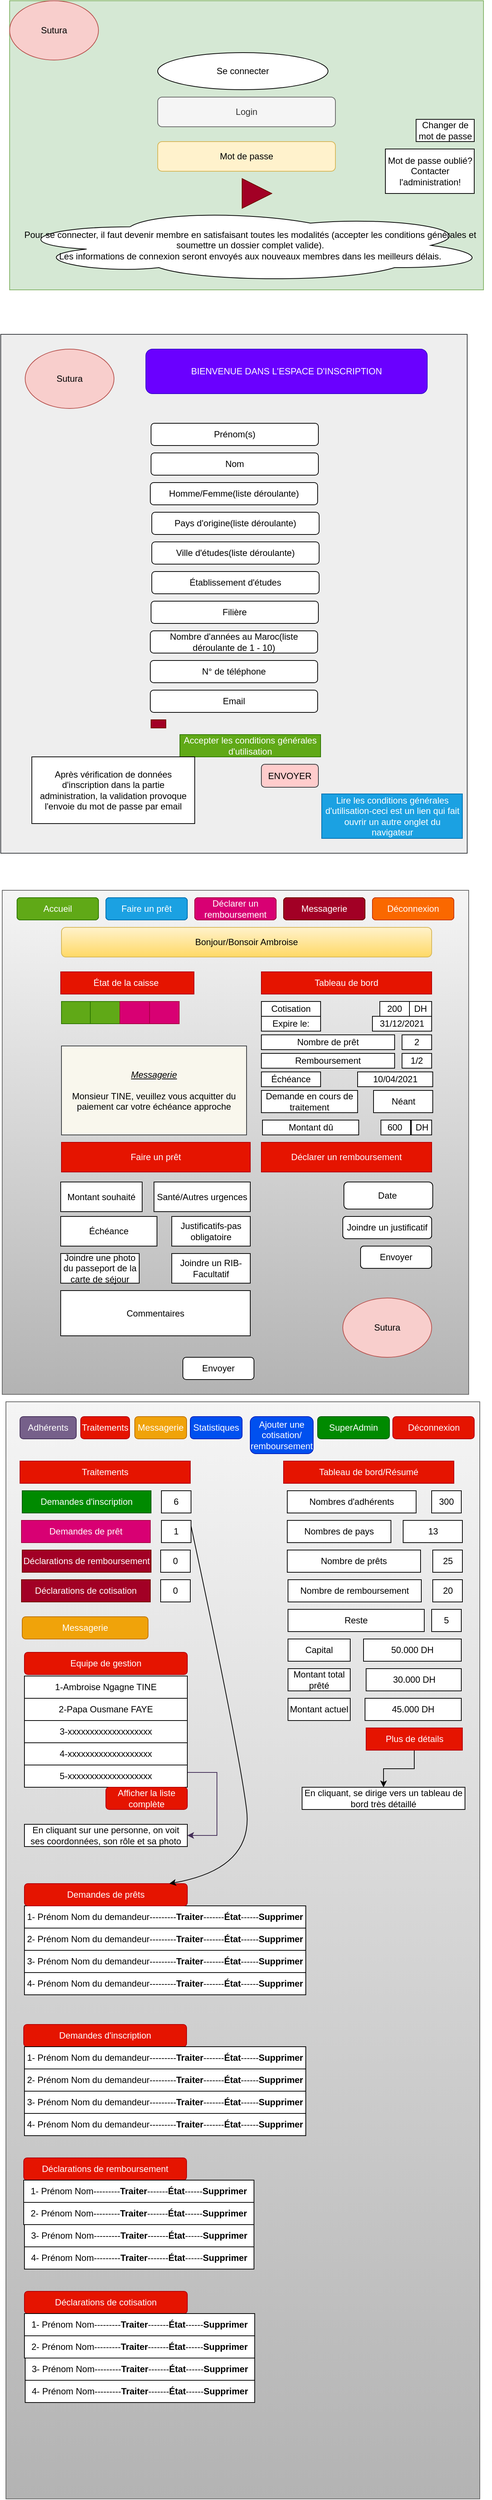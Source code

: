 <mxfile version="14.4.2" type="device"><diagram id="IibwhsUdMYKJf8pqr-UW" name="Page-1"><mxGraphModel dx="1342" dy="582" grid="1" gridSize="10" guides="1" tooltips="1" connect="1" arrows="1" fold="1" page="1" pageScale="1" pageWidth="827" pageHeight="1169" math="0" shadow="0"><root><mxCell id="0"/><mxCell id="1" parent="0"/><mxCell id="SDGDesWbccRSjYrfOrNV-1" value="" style="rounded=0;whiteSpace=wrap;html=1;fillColor=#d5e8d4;strokeColor=#82b366;" parent="1" vertex="1"><mxGeometry x="80" y="80" width="640" height="390" as="geometry"/></mxCell><mxCell id="SDGDesWbccRSjYrfOrNV-2" value="Login" style="rounded=1;whiteSpace=wrap;html=1;fillColor=#f5f5f5;strokeColor=#666666;fontColor=#333333;" parent="1" vertex="1"><mxGeometry x="280" y="210" width="240" height="40" as="geometry"/></mxCell><mxCell id="SDGDesWbccRSjYrfOrNV-3" value="Mot de passe" style="rounded=1;whiteSpace=wrap;html=1;fillColor=#fff2cc;strokeColor=#d6b656;" parent="1" vertex="1"><mxGeometry x="280" y="270" width="240" height="40" as="geometry"/></mxCell><mxCell id="SDGDesWbccRSjYrfOrNV-4" value="Se connecter" style="ellipse;whiteSpace=wrap;html=1;" parent="1" vertex="1"><mxGeometry x="280" y="150" width="230" height="50" as="geometry"/></mxCell><mxCell id="SDGDesWbccRSjYrfOrNV-5" value="" style="triangle;whiteSpace=wrap;html=1;fillColor=#a20025;strokeColor=#6F0000;fontColor=#ffffff;" parent="1" vertex="1"><mxGeometry x="394" y="320" width="40" height="40" as="geometry"/></mxCell><mxCell id="SDGDesWbccRSjYrfOrNV-6" value="Sutura" style="ellipse;whiteSpace=wrap;html=1;fillColor=#f8cecc;strokeColor=#b85450;" parent="1" vertex="1"><mxGeometry x="80" y="80" width="120" height="80" as="geometry"/></mxCell><mxCell id="SDGDesWbccRSjYrfOrNV-7" value="Pour se connecter, il faut devenir membre en satisfaisant toutes les modalités (accepter les conditions générales et soumettre un dossier complet valide).&lt;br&gt;Les informations de connexion seront envoyés aux nouveaux membres dans les meilleurs délais." style="ellipse;shape=cloud;whiteSpace=wrap;html=1;" parent="1" vertex="1"><mxGeometry x="80" y="360" width="650" height="100" as="geometry"/></mxCell><mxCell id="SDGDesWbccRSjYrfOrNV-8" value="" style="rounded=0;whiteSpace=wrap;html=1;fillColor=#eeeeee;strokeColor=#36393d;" parent="1" vertex="1"><mxGeometry x="68" y="530" width="630" height="700" as="geometry"/></mxCell><mxCell id="SDGDesWbccRSjYrfOrNV-9" value="BIENVENUE DANS L'ESPACE D'INSCRIPTION" style="rounded=1;whiteSpace=wrap;html=1;fillColor=#6a00ff;strokeColor=#3700CC;fontColor=#ffffff;" parent="1" vertex="1"><mxGeometry x="264" y="550" width="380" height="60" as="geometry"/></mxCell><mxCell id="SDGDesWbccRSjYrfOrNV-10" value="Sutura" style="ellipse;whiteSpace=wrap;html=1;fillColor=#f8cecc;strokeColor=#b85450;" parent="1" vertex="1"><mxGeometry x="101" y="550" width="120" height="80" as="geometry"/></mxCell><mxCell id="SDGDesWbccRSjYrfOrNV-11" value="Prénom(s)" style="rounded=1;whiteSpace=wrap;html=1;" parent="1" vertex="1"><mxGeometry x="271" y="650" width="226" height="30" as="geometry"/></mxCell><mxCell id="SDGDesWbccRSjYrfOrNV-12" value="Nom" style="rounded=1;whiteSpace=wrap;html=1;" parent="1" vertex="1"><mxGeometry x="271" y="690" width="226" height="30" as="geometry"/></mxCell><mxCell id="SDGDesWbccRSjYrfOrNV-13" value="Pays d'origine(liste déroulante)" style="rounded=1;whiteSpace=wrap;html=1;" parent="1" vertex="1"><mxGeometry x="272" y="770" width="226" height="30" as="geometry"/></mxCell><mxCell id="SDGDesWbccRSjYrfOrNV-14" value="Ville d'études(liste déroulante)" style="rounded=1;whiteSpace=wrap;html=1;" parent="1" vertex="1"><mxGeometry x="272" y="810" width="226" height="30" as="geometry"/></mxCell><mxCell id="SDGDesWbccRSjYrfOrNV-16" value="Établissement d'études" style="rounded=1;whiteSpace=wrap;html=1;" parent="1" vertex="1"><mxGeometry x="272" y="850" width="226" height="30" as="geometry"/></mxCell><mxCell id="SDGDesWbccRSjYrfOrNV-17" value="Filière" style="rounded=1;whiteSpace=wrap;html=1;" parent="1" vertex="1"><mxGeometry x="271" y="890" width="226" height="30" as="geometry"/></mxCell><mxCell id="SDGDesWbccRSjYrfOrNV-18" value="Nombre d'années au Maroc(liste déroulante de 1 - 10)" style="rounded=1;whiteSpace=wrap;html=1;" parent="1" vertex="1"><mxGeometry x="270" y="930" width="226" height="30" as="geometry"/></mxCell><mxCell id="SDGDesWbccRSjYrfOrNV-19" value="N° de téléphone" style="rounded=1;whiteSpace=wrap;html=1;" parent="1" vertex="1"><mxGeometry x="270" y="970" width="226" height="30" as="geometry"/></mxCell><mxCell id="SDGDesWbccRSjYrfOrNV-20" value="Email" style="rounded=1;whiteSpace=wrap;html=1;" parent="1" vertex="1"><mxGeometry x="270" y="1010" width="226" height="30" as="geometry"/></mxCell><mxCell id="SDGDesWbccRSjYrfOrNV-24" value="ENVOYER" style="rounded=1;whiteSpace=wrap;html=1;fillColor=#ffcccc;strokeColor=#36393d;" parent="1" vertex="1"><mxGeometry x="420" y="1110" width="77" height="31" as="geometry"/></mxCell><mxCell id="SDGDesWbccRSjYrfOrNV-25" value="" style="rounded=0;whiteSpace=wrap;html=1;fillColor=#a20025;strokeColor=#6F0000;fontColor=#ffffff;" parent="1" vertex="1"><mxGeometry x="271" y="1050" width="20" height="11" as="geometry"/></mxCell><mxCell id="SDGDesWbccRSjYrfOrNV-27" value="Accepter les conditions générales d'utilisation" style="rounded=0;whiteSpace=wrap;html=1;fillColor=#60a917;strokeColor=#2D7600;fontColor=#ffffff;" parent="1" vertex="1"><mxGeometry x="310" y="1070" width="190" height="30" as="geometry"/></mxCell><mxCell id="SDGDesWbccRSjYrfOrNV-28" value="Lire les conditions générales d'utilisation-ceci est un lien qui fait ouvrir un autre onglet du navigateur" style="rounded=0;whiteSpace=wrap;html=1;fillColor=#1ba1e2;strokeColor=#006EAF;fontColor=#ffffff;" parent="1" vertex="1"><mxGeometry x="501.5" y="1150" width="190" height="60" as="geometry"/></mxCell><mxCell id="SDGDesWbccRSjYrfOrNV-29" value="" style="rounded=0;whiteSpace=wrap;html=1;gradientColor=#b3b3b3;fillColor=#f5f5f5;strokeColor=#666666;" parent="1" vertex="1"><mxGeometry x="70" y="1280" width="630" height="680" as="geometry"/></mxCell><mxCell id="SDGDesWbccRSjYrfOrNV-30" value="Accueil" style="rounded=1;whiteSpace=wrap;html=1;fillColor=#60a917;strokeColor=#2D7600;fontColor=#ffffff;" parent="1" vertex="1"><mxGeometry x="90" y="1290" width="110" height="30" as="geometry"/></mxCell><mxCell id="SDGDesWbccRSjYrfOrNV-31" value="Faire un prêt" style="rounded=1;whiteSpace=wrap;html=1;fillColor=#1ba1e2;strokeColor=#006EAF;fontColor=#ffffff;" parent="1" vertex="1"><mxGeometry x="210" y="1290" width="110" height="30" as="geometry"/></mxCell><mxCell id="SDGDesWbccRSjYrfOrNV-32" value="Déclarer un remboursement" style="rounded=1;whiteSpace=wrap;html=1;fillColor=#d80073;strokeColor=#A50040;fontColor=#ffffff;" parent="1" vertex="1"><mxGeometry x="330" y="1290" width="110" height="30" as="geometry"/></mxCell><mxCell id="SDGDesWbccRSjYrfOrNV-33" value="Messagerie" style="rounded=1;whiteSpace=wrap;html=1;fillColor=#a20025;strokeColor=#6F0000;fontColor=#ffffff;" parent="1" vertex="1"><mxGeometry x="450" y="1290" width="110" height="30" as="geometry"/></mxCell><mxCell id="SDGDesWbccRSjYrfOrNV-34" value="Déconnexion" style="rounded=1;whiteSpace=wrap;html=1;fillColor=#fa6800;strokeColor=#C73500;fontColor=#ffffff;" parent="1" vertex="1"><mxGeometry x="570" y="1290" width="110" height="30" as="geometry"/></mxCell><mxCell id="SDGDesWbccRSjYrfOrNV-35" value="Bonjour/Bonsoir Ambroise" style="rounded=1;whiteSpace=wrap;html=1;fillColor=#fff2cc;strokeColor=#d6b656;gradientColor=#ffd966;" parent="1" vertex="1"><mxGeometry x="170" y="1330" width="430" height="40" as="geometry"/></mxCell><mxCell id="SDGDesWbccRSjYrfOrNV-36" value="État de la caisse&amp;nbsp;" style="rounded=0;whiteSpace=wrap;html=1;fillColor=#e51400;strokeColor=#B20000;fontColor=#ffffff;" parent="1" vertex="1"><mxGeometry x="149" y="1390" width="180" height="30" as="geometry"/></mxCell><mxCell id="SDGDesWbccRSjYrfOrNV-37" value="" style="rounded=0;whiteSpace=wrap;html=1;fillColor=#60a917;strokeColor=#2D7600;fontColor=#ffffff;" parent="1" vertex="1"><mxGeometry x="150" y="1430" width="40" height="30" as="geometry"/></mxCell><mxCell id="SDGDesWbccRSjYrfOrNV-38" value="" style="rounded=0;whiteSpace=wrap;html=1;fillColor=#60a917;strokeColor=#2D7600;fontColor=#ffffff;" parent="1" vertex="1"><mxGeometry x="189" y="1430" width="40" height="30" as="geometry"/></mxCell><mxCell id="SDGDesWbccRSjYrfOrNV-39" value="" style="rounded=0;whiteSpace=wrap;html=1;fillColor=#d80073;strokeColor=#A50040;fontColor=#ffffff;" parent="1" vertex="1"><mxGeometry x="229" y="1430" width="40" height="30" as="geometry"/></mxCell><mxCell id="SDGDesWbccRSjYrfOrNV-40" value="" style="rounded=0;whiteSpace=wrap;html=1;fillColor=#d80073;strokeColor=#A50040;fontColor=#ffffff;" parent="1" vertex="1"><mxGeometry x="269" y="1430" width="40" height="30" as="geometry"/></mxCell><mxCell id="SDGDesWbccRSjYrfOrNV-41" value="&lt;i&gt;&lt;u&gt;Messagerie&lt;br&gt;&lt;/u&gt;&lt;/i&gt;&lt;br&gt;Monsieur TINE, veuillez vous acquitter du paiement car votre échéance approche" style="rounded=0;whiteSpace=wrap;html=1;fillColor=#f9f7ed;strokeColor=#36393d;" parent="1" vertex="1"><mxGeometry x="154" y="1490" width="240" height="90" as="geometry"/></mxCell><mxCell id="SDGDesWbccRSjYrfOrNV-42" value="Faire un prêt" style="rounded=0;whiteSpace=wrap;html=1;fillColor=#e51400;strokeColor=#B20000;fontColor=#ffffff;" parent="1" vertex="1"><mxGeometry x="155" y="1620" width="250" height="40" as="geometry"/></mxCell><mxCell id="SDGDesWbccRSjYrfOrNV-43" value="Nombre de prêt" style="rounded=0;whiteSpace=wrap;html=1;" parent="1" vertex="1"><mxGeometry x="420" y="1475" width="180" height="20" as="geometry"/></mxCell><mxCell id="SDGDesWbccRSjYrfOrNV-45" value="2" style="rounded=0;whiteSpace=wrap;html=1;" parent="1" vertex="1"><mxGeometry x="610" y="1475" width="40" height="20" as="geometry"/></mxCell><mxCell id="SDGDesWbccRSjYrfOrNV-46" value="Remboursement" style="rounded=0;whiteSpace=wrap;html=1;" parent="1" vertex="1"><mxGeometry x="420" y="1500" width="180" height="20" as="geometry"/></mxCell><mxCell id="SDGDesWbccRSjYrfOrNV-47" value="1/2" style="rounded=0;whiteSpace=wrap;html=1;" parent="1" vertex="1"><mxGeometry x="610" y="1500" width="40" height="20" as="geometry"/></mxCell><mxCell id="SDGDesWbccRSjYrfOrNV-49" value="Échéance" style="rounded=0;whiteSpace=wrap;html=1;" parent="1" vertex="1"><mxGeometry x="420" y="1525" width="80" height="20" as="geometry"/></mxCell><mxCell id="SDGDesWbccRSjYrfOrNV-50" value="10/04/2021" style="rounded=0;whiteSpace=wrap;html=1;" parent="1" vertex="1"><mxGeometry x="550" y="1525" width="101.5" height="20" as="geometry"/></mxCell><mxCell id="SDGDesWbccRSjYrfOrNV-51" value="Montant souhaité" style="rounded=0;whiteSpace=wrap;html=1;" parent="1" vertex="1"><mxGeometry x="149" y="1673.5" width="110" height="40" as="geometry"/></mxCell><mxCell id="SDGDesWbccRSjYrfOrNV-53" value="Santé/Autres urgences" style="rounded=0;whiteSpace=wrap;html=1;" parent="1" vertex="1"><mxGeometry x="275" y="1673.5" width="130" height="40" as="geometry"/></mxCell><mxCell id="SDGDesWbccRSjYrfOrNV-54" value="Échéance" style="rounded=0;whiteSpace=wrap;html=1;" parent="1" vertex="1"><mxGeometry x="149" y="1720" width="130" height="40" as="geometry"/></mxCell><mxCell id="SDGDesWbccRSjYrfOrNV-57" value="Envoyer" style="rounded=1;whiteSpace=wrap;html=1;" parent="1" vertex="1"><mxGeometry x="314" y="1910" width="96" height="30" as="geometry"/></mxCell><mxCell id="SDGDesWbccRSjYrfOrNV-58" value="Demande en cours de traitement" style="rounded=0;whiteSpace=wrap;html=1;" parent="1" vertex="1"><mxGeometry x="420" y="1550" width="130" height="30" as="geometry"/></mxCell><mxCell id="SDGDesWbccRSjYrfOrNV-59" value="Néant" style="rounded=0;whiteSpace=wrap;html=1;" parent="1" vertex="1"><mxGeometry x="571.5" y="1550" width="80" height="30" as="geometry"/></mxCell><mxCell id="SDGDesWbccRSjYrfOrNV-60" value="Déclarer un remboursement" style="rounded=0;whiteSpace=wrap;html=1;fillColor=#e51400;strokeColor=#B20000;fontColor=#ffffff;" parent="1" vertex="1"><mxGeometry x="420" y="1620" width="230" height="40" as="geometry"/></mxCell><mxCell id="SDGDesWbccRSjYrfOrNV-61" value="Date&amp;nbsp;" style="rounded=1;whiteSpace=wrap;html=1;" parent="1" vertex="1"><mxGeometry x="531.5" y="1673.5" width="120" height="36.5" as="geometry"/></mxCell><mxCell id="SDGDesWbccRSjYrfOrNV-62" value="Joindre un justificatif" style="rounded=1;whiteSpace=wrap;html=1;" parent="1" vertex="1"><mxGeometry x="530" y="1720" width="120" height="30" as="geometry"/></mxCell><mxCell id="SDGDesWbccRSjYrfOrNV-63" value="Envoyer" style="rounded=1;whiteSpace=wrap;html=1;" parent="1" vertex="1"><mxGeometry x="554" y="1760" width="96" height="30" as="geometry"/></mxCell><mxCell id="SDGDesWbccRSjYrfOrNV-66" value="Accueil" style="rounded=1;whiteSpace=wrap;html=1;fillColor=#60a917;strokeColor=#2D7600;fontColor=#ffffff;" parent="1" vertex="1"><mxGeometry x="90" y="1290" width="110" height="30" as="geometry"/></mxCell><mxCell id="SDGDesWbccRSjYrfOrNV-67" value="Faire un prêt" style="rounded=1;whiteSpace=wrap;html=1;fillColor=#1ba1e2;strokeColor=#006EAF;fontColor=#ffffff;" parent="1" vertex="1"><mxGeometry x="210" y="1290" width="110" height="30" as="geometry"/></mxCell><mxCell id="SDGDesWbccRSjYrfOrNV-68" value="Déclarer un remboursement" style="rounded=1;whiteSpace=wrap;html=1;fillColor=#d80073;strokeColor=#A50040;fontColor=#ffffff;" parent="1" vertex="1"><mxGeometry x="330" y="1290" width="110" height="30" as="geometry"/></mxCell><mxCell id="SDGDesWbccRSjYrfOrNV-69" value="Messagerie" style="rounded=1;whiteSpace=wrap;html=1;fillColor=#a20025;strokeColor=#6F0000;fontColor=#ffffff;" parent="1" vertex="1"><mxGeometry x="450" y="1290" width="110" height="30" as="geometry"/></mxCell><mxCell id="SDGDesWbccRSjYrfOrNV-70" value="Accueil" style="rounded=1;whiteSpace=wrap;html=1;fillColor=#60a917;strokeColor=#2D7600;fontColor=#ffffff;" parent="1" vertex="1"><mxGeometry x="90" y="1290" width="110" height="30" as="geometry"/></mxCell><mxCell id="SDGDesWbccRSjYrfOrNV-71" value="Faire un prêt" style="rounded=1;whiteSpace=wrap;html=1;fillColor=#1ba1e2;strokeColor=#006EAF;fontColor=#ffffff;" parent="1" vertex="1"><mxGeometry x="210" y="1290" width="110" height="30" as="geometry"/></mxCell><mxCell id="SDGDesWbccRSjYrfOrNV-72" value="Déclarer un remboursement" style="rounded=1;whiteSpace=wrap;html=1;fillColor=#d80073;strokeColor=#A50040;fontColor=#ffffff;" parent="1" vertex="1"><mxGeometry x="330" y="1290" width="110" height="30" as="geometry"/></mxCell><mxCell id="SDGDesWbccRSjYrfOrNV-73" value="Messagerie" style="rounded=1;whiteSpace=wrap;html=1;fillColor=#a20025;strokeColor=#6F0000;fontColor=#ffffff;" parent="1" vertex="1"><mxGeometry x="450" y="1290" width="110" height="30" as="geometry"/></mxCell><mxCell id="SDGDesWbccRSjYrfOrNV-74" value="Déconnexion" style="rounded=1;whiteSpace=wrap;html=1;fillColor=#fa6800;strokeColor=#C73500;fontColor=#ffffff;" parent="1" vertex="1"><mxGeometry x="570" y="1290" width="110" height="30" as="geometry"/></mxCell><mxCell id="SDGDesWbccRSjYrfOrNV-75" value="Bonjour/Bonsoir Ambroise" style="rounded=1;whiteSpace=wrap;html=1;fillColor=#fff2cc;strokeColor=#d6b656;gradientColor=#ffd966;" parent="1" vertex="1"><mxGeometry x="170" y="1330" width="430" height="40" as="geometry"/></mxCell><mxCell id="SDGDesWbccRSjYrfOrNV-80" value="&lt;i&gt;&lt;u&gt;Messagerie&lt;br&gt;&lt;/u&gt;&lt;/i&gt;&lt;br&gt;Monsieur TINE, veuillez vous acquitter du paiement car votre échéance approche" style="rounded=0;whiteSpace=wrap;html=1;fillColor=#f9f7ed;strokeColor=#36393d;" parent="1" vertex="1"><mxGeometry x="154" y="1490" width="240" height="90" as="geometry"/></mxCell><mxCell id="SDGDesWbccRSjYrfOrNV-85" value="Accueil" style="rounded=1;whiteSpace=wrap;html=1;fillColor=#60a917;strokeColor=#2D7600;fontColor=#ffffff;" parent="1" vertex="1"><mxGeometry x="90" y="1290" width="110" height="30" as="geometry"/></mxCell><mxCell id="SDGDesWbccRSjYrfOrNV-86" value="Faire un prêt" style="rounded=1;whiteSpace=wrap;html=1;fillColor=#1ba1e2;strokeColor=#006EAF;fontColor=#ffffff;" parent="1" vertex="1"><mxGeometry x="210" y="1290" width="110" height="30" as="geometry"/></mxCell><mxCell id="SDGDesWbccRSjYrfOrNV-87" value="Déclarer un remboursement" style="rounded=1;whiteSpace=wrap;html=1;fillColor=#d80073;strokeColor=#A50040;fontColor=#ffffff;" parent="1" vertex="1"><mxGeometry x="330" y="1290" width="110" height="30" as="geometry"/></mxCell><mxCell id="SDGDesWbccRSjYrfOrNV-88" value="Messagerie" style="rounded=1;whiteSpace=wrap;html=1;fillColor=#a20025;strokeColor=#6F0000;fontColor=#ffffff;" parent="1" vertex="1"><mxGeometry x="450" y="1290" width="110" height="30" as="geometry"/></mxCell><mxCell id="SDGDesWbccRSjYrfOrNV-89" value="Déconnexion" style="rounded=1;whiteSpace=wrap;html=1;fillColor=#fa6800;strokeColor=#C73500;fontColor=#ffffff;" parent="1" vertex="1"><mxGeometry x="570" y="1290" width="110" height="30" as="geometry"/></mxCell><mxCell id="SDGDesWbccRSjYrfOrNV-90" value="Bonjour/Bonsoir Ambroise" style="rounded=1;whiteSpace=wrap;html=1;fillColor=#fff2cc;strokeColor=#d6b656;gradientColor=#ffd966;" parent="1" vertex="1"><mxGeometry x="170" y="1330" width="430" height="40" as="geometry"/></mxCell><mxCell id="SDGDesWbccRSjYrfOrNV-95" value="&lt;i&gt;&lt;u&gt;Messagerie&lt;br&gt;&lt;/u&gt;&lt;/i&gt;&lt;br&gt;Monsieur TINE, veuillez vous acquitter du paiement car votre échéance approche" style="rounded=0;whiteSpace=wrap;html=1;fillColor=#f9f7ed;strokeColor=#36393d;" parent="1" vertex="1"><mxGeometry x="154" y="1490" width="240" height="90" as="geometry"/></mxCell><mxCell id="SDGDesWbccRSjYrfOrNV-103" value="Faire un prêt" style="rounded=0;whiteSpace=wrap;html=1;fillColor=#e51400;strokeColor=#B20000;fontColor=#ffffff;" parent="1" vertex="1"><mxGeometry x="155" y="1620" width="250" height="40" as="geometry"/></mxCell><mxCell id="SDGDesWbccRSjYrfOrNV-104" value="Déclarer un remboursement" style="rounded=0;whiteSpace=wrap;html=1;fillColor=#e51400;strokeColor=#B20000;fontColor=#ffffff;" parent="1" vertex="1"><mxGeometry x="420" y="1620" width="230" height="40" as="geometry"/></mxCell><mxCell id="SDGDesWbccRSjYrfOrNV-106" value="Joindre un justificatif" style="rounded=1;whiteSpace=wrap;html=1;" parent="1" vertex="1"><mxGeometry x="530" y="1720" width="120" height="30" as="geometry"/></mxCell><mxCell id="SDGDesWbccRSjYrfOrNV-107" value="Envoyer" style="rounded=1;whiteSpace=wrap;html=1;" parent="1" vertex="1"><mxGeometry x="554" y="1760" width="96" height="30" as="geometry"/></mxCell><mxCell id="SDGDesWbccRSjYrfOrNV-108" value="Accueil" style="rounded=1;whiteSpace=wrap;html=1;fillColor=#60a917;strokeColor=#2D7600;fontColor=#ffffff;" parent="1" vertex="1"><mxGeometry x="90" y="1290" width="110" height="30" as="geometry"/></mxCell><mxCell id="SDGDesWbccRSjYrfOrNV-109" value="Faire un prêt" style="rounded=1;whiteSpace=wrap;html=1;fillColor=#1ba1e2;strokeColor=#006EAF;fontColor=#ffffff;" parent="1" vertex="1"><mxGeometry x="210" y="1290" width="110" height="30" as="geometry"/></mxCell><mxCell id="SDGDesWbccRSjYrfOrNV-110" value="Déclarer un remboursement" style="rounded=1;whiteSpace=wrap;html=1;fillColor=#d80073;strokeColor=#A50040;fontColor=#ffffff;" parent="1" vertex="1"><mxGeometry x="330" y="1290" width="110" height="30" as="geometry"/></mxCell><mxCell id="SDGDesWbccRSjYrfOrNV-111" value="Messagerie" style="rounded=1;whiteSpace=wrap;html=1;fillColor=#a20025;strokeColor=#6F0000;fontColor=#ffffff;" parent="1" vertex="1"><mxGeometry x="450" y="1290" width="110" height="30" as="geometry"/></mxCell><mxCell id="SDGDesWbccRSjYrfOrNV-112" value="Déconnexion" style="rounded=1;whiteSpace=wrap;html=1;fillColor=#fa6800;strokeColor=#C73500;fontColor=#ffffff;" parent="1" vertex="1"><mxGeometry x="570" y="1290" width="110" height="30" as="geometry"/></mxCell><mxCell id="SDGDesWbccRSjYrfOrNV-113" value="Bonjour/Bonsoir Ambroise" style="rounded=1;whiteSpace=wrap;html=1;fillColor=#fff2cc;strokeColor=#d6b656;gradientColor=#ffd966;" parent="1" vertex="1"><mxGeometry x="150" y="1330" width="500" height="40" as="geometry"/></mxCell><mxCell id="SDGDesWbccRSjYrfOrNV-118" value="&lt;i&gt;&lt;u&gt;Messagerie&lt;br&gt;&lt;/u&gt;&lt;/i&gt;&lt;br&gt;Monsieur TINE, veuillez vous acquitter du paiement car votre échéance approche" style="rounded=0;whiteSpace=wrap;html=1;fillColor=#f9f7ed;strokeColor=#36393d;" parent="1" vertex="1"><mxGeometry x="150" y="1490" width="250" height="120" as="geometry"/></mxCell><mxCell id="SDGDesWbccRSjYrfOrNV-126" value="Faire un prêt" style="rounded=0;whiteSpace=wrap;html=1;fillColor=#e51400;strokeColor=#B20000;fontColor=#ffffff;" parent="1" vertex="1"><mxGeometry x="150" y="1620" width="255" height="40" as="geometry"/></mxCell><mxCell id="SDGDesWbccRSjYrfOrNV-127" value="Déclarer un remboursement" style="rounded=0;whiteSpace=wrap;html=1;fillColor=#e51400;strokeColor=#B20000;fontColor=#ffffff;" parent="1" vertex="1"><mxGeometry x="420" y="1620" width="230" height="40" as="geometry"/></mxCell><mxCell id="SDGDesWbccRSjYrfOrNV-129" value="Joindre un justificatif" style="rounded=1;whiteSpace=wrap;html=1;" parent="1" vertex="1"><mxGeometry x="530" y="1720" width="120" height="30" as="geometry"/></mxCell><mxCell id="SDGDesWbccRSjYrfOrNV-130" value="Envoyer" style="rounded=1;whiteSpace=wrap;html=1;" parent="1" vertex="1"><mxGeometry x="554" y="1760" width="96" height="30" as="geometry"/></mxCell><mxCell id="SDGDesWbccRSjYrfOrNV-132" value="Justificatifs-pas obligatoire" style="rounded=0;whiteSpace=wrap;html=1;" parent="1" vertex="1"><mxGeometry x="299" y="1720" width="106" height="40" as="geometry"/></mxCell><mxCell id="SDGDesWbccRSjYrfOrNV-133" value="Commentaires" style="rounded=0;whiteSpace=wrap;html=1;" parent="1" vertex="1"><mxGeometry x="149" y="1820" width="256" height="61" as="geometry"/></mxCell><mxCell id="SDGDesWbccRSjYrfOrNV-135" value="Sutura" style="ellipse;whiteSpace=wrap;html=1;fillColor=#f8cecc;strokeColor=#b85450;" parent="1" vertex="1"><mxGeometry x="530" y="1830" width="120" height="80" as="geometry"/></mxCell><mxCell id="SDGDesWbccRSjYrfOrNV-136" value="" style="rounded=0;whiteSpace=wrap;html=1;gradientColor=#b3b3b3;fillColor=#f5f5f5;strokeColor=#666666;" parent="1" vertex="1"><mxGeometry x="75" y="1970" width="640" height="1480" as="geometry"/></mxCell><mxCell id="SDGDesWbccRSjYrfOrNV-138" value="Traitements" style="rounded=1;whiteSpace=wrap;html=1;fillColor=#e51400;strokeColor=#B20000;fontColor=#ffffff;" parent="1" vertex="1"><mxGeometry x="176" y="1990" width="66" height="30" as="geometry"/></mxCell><mxCell id="SDGDesWbccRSjYrfOrNV-139" value="Adhérents" style="rounded=1;whiteSpace=wrap;html=1;fillColor=#76608a;strokeColor=#432D57;fontColor=#ffffff;" parent="1" vertex="1"><mxGeometry x="94" y="1990" width="76" height="30" as="geometry"/></mxCell><mxCell id="SDGDesWbccRSjYrfOrNV-140" value="Messagerie" style="rounded=1;whiteSpace=wrap;html=1;fillColor=#f0a30a;strokeColor=#BD7000;fontColor=#ffffff;" parent="1" vertex="1"><mxGeometry x="249" y="1990" width="70" height="30" as="geometry"/></mxCell><mxCell id="SDGDesWbccRSjYrfOrNV-141" value="Statistiques" style="rounded=1;whiteSpace=wrap;html=1;fillColor=#0050ef;strokeColor=#001DBC;fontColor=#ffffff;" parent="1" vertex="1"><mxGeometry x="324" y="1990" width="70" height="30" as="geometry"/></mxCell><mxCell id="SDGDesWbccRSjYrfOrNV-157" value="Tableau de bord" style="rounded=0;whiteSpace=wrap;html=1;fillColor=#e51400;strokeColor=#B20000;fontColor=#ffffff;" parent="1" vertex="1"><mxGeometry x="420" y="1390" width="230" height="30" as="geometry"/></mxCell><mxCell id="SDGDesWbccRSjYrfOrNV-165" value="Tableau de bord/Résumé" style="rounded=0;whiteSpace=wrap;html=1;fillColor=#e51400;strokeColor=#B20000;fontColor=#ffffff;" parent="1" vertex="1"><mxGeometry x="450" y="2050" width="230" height="30" as="geometry"/></mxCell><mxCell id="SDGDesWbccRSjYrfOrNV-166" value="Nombres d'adhérents" style="rounded=0;whiteSpace=wrap;html=1;" parent="1" vertex="1"><mxGeometry x="455" y="2090" width="174" height="30" as="geometry"/></mxCell><mxCell id="SDGDesWbccRSjYrfOrNV-167" value="300" style="rounded=0;whiteSpace=wrap;html=1;" parent="1" vertex="1"><mxGeometry x="650" y="2090" width="40" height="30" as="geometry"/></mxCell><mxCell id="SDGDesWbccRSjYrfOrNV-168" value="Nombre de prêts" style="rounded=0;whiteSpace=wrap;html=1;" parent="1" vertex="1"><mxGeometry x="455" y="2170" width="180" height="30" as="geometry"/></mxCell><mxCell id="SDGDesWbccRSjYrfOrNV-207" value="" style="edgeStyle=orthogonalEdgeStyle;rounded=0;orthogonalLoop=1;jettySize=auto;html=1;fillColor=#76608a;strokeColor=#432D57;" parent="1" source="SDGDesWbccRSjYrfOrNV-169" target="SDGDesWbccRSjYrfOrNV-206" edge="1"><mxGeometry relative="1" as="geometry"><Array as="points"><mxPoint x="210" y="2470"/><mxPoint x="360" y="2470"/><mxPoint x="360" y="2555"/></Array></mxGeometry></mxCell><mxCell id="SDGDesWbccRSjYrfOrNV-169" value="1-Ambroise Ngagne TINE" style="rounded=0;whiteSpace=wrap;html=1;" parent="1" vertex="1"><mxGeometry x="100" y="2340" width="220" height="30" as="geometry"/></mxCell><mxCell id="SDGDesWbccRSjYrfOrNV-170" value="Nombres de pays" style="rounded=0;whiteSpace=wrap;html=1;" parent="1" vertex="1"><mxGeometry x="455" y="2130" width="140" height="30" as="geometry"/></mxCell><mxCell id="SDGDesWbccRSjYrfOrNV-212" value="" style="edgeStyle=orthogonalEdgeStyle;rounded=0;orthogonalLoop=1;jettySize=auto;html=1;" parent="1" source="SDGDesWbccRSjYrfOrNV-171" target="SDGDesWbccRSjYrfOrNV-211" edge="1"><mxGeometry relative="1" as="geometry"/></mxCell><mxCell id="SDGDesWbccRSjYrfOrNV-171" value="Plus de détails" style="rounded=0;whiteSpace=wrap;html=1;fillColor=#e51400;strokeColor=#B20000;fontColor=#ffffff;" parent="1" vertex="1"><mxGeometry x="561.5" y="2410" width="130" height="30" as="geometry"/></mxCell><mxCell id="SDGDesWbccRSjYrfOrNV-172" value="13" style="rounded=0;whiteSpace=wrap;html=1;" parent="1" vertex="1"><mxGeometry x="611.5" y="2130" width="80" height="30" as="geometry"/></mxCell><mxCell id="SDGDesWbccRSjYrfOrNV-177" value="25" style="rounded=0;whiteSpace=wrap;html=1;" parent="1" vertex="1"><mxGeometry x="651.5" y="2170" width="40" height="30" as="geometry"/></mxCell><mxCell id="SDGDesWbccRSjYrfOrNV-178" value="Nombre de remboursement" style="rounded=0;whiteSpace=wrap;html=1;" parent="1" vertex="1"><mxGeometry x="456" y="2210" width="180" height="30" as="geometry"/></mxCell><mxCell id="SDGDesWbccRSjYrfOrNV-179" value="Reste" style="rounded=0;whiteSpace=wrap;html=1;" parent="1" vertex="1"><mxGeometry x="456" y="2250" width="184" height="30" as="geometry"/></mxCell><mxCell id="SDGDesWbccRSjYrfOrNV-180" value="Capital" style="rounded=0;whiteSpace=wrap;html=1;" parent="1" vertex="1"><mxGeometry x="456" y="2290" width="84" height="30" as="geometry"/></mxCell><mxCell id="SDGDesWbccRSjYrfOrNV-181" value="Montant actuel" style="rounded=0;whiteSpace=wrap;html=1;" parent="1" vertex="1"><mxGeometry x="456" y="2370" width="84" height="30" as="geometry"/></mxCell><mxCell id="SDGDesWbccRSjYrfOrNV-182" value="Montant total prêté" style="rounded=0;whiteSpace=wrap;html=1;" parent="1" vertex="1"><mxGeometry x="456" y="2330" width="84" height="30" as="geometry"/></mxCell><mxCell id="SDGDesWbccRSjYrfOrNV-184" value="50.000 DH" style="rounded=0;whiteSpace=wrap;html=1;" parent="1" vertex="1"><mxGeometry x="558" y="2290" width="132" height="30" as="geometry"/></mxCell><mxCell id="SDGDesWbccRSjYrfOrNV-185" value="30.000 DH" style="rounded=0;whiteSpace=wrap;html=1;" parent="1" vertex="1"><mxGeometry x="561.5" y="2330" width="128.5" height="30" as="geometry"/></mxCell><mxCell id="SDGDesWbccRSjYrfOrNV-186" value="45.000 DH" style="rounded=0;whiteSpace=wrap;html=1;" parent="1" vertex="1"><mxGeometry x="560" y="2370" width="130" height="30" as="geometry"/></mxCell><mxCell id="SDGDesWbccRSjYrfOrNV-187" value="20" style="rounded=0;whiteSpace=wrap;html=1;" parent="1" vertex="1"><mxGeometry x="651.5" y="2210" width="40" height="30" as="geometry"/></mxCell><mxCell id="SDGDesWbccRSjYrfOrNV-188" value="5" style="rounded=0;whiteSpace=wrap;html=1;" parent="1" vertex="1"><mxGeometry x="650" y="2250" width="40" height="30" as="geometry"/></mxCell><mxCell id="SDGDesWbccRSjYrfOrNV-190" value="Traitements" style="rounded=0;whiteSpace=wrap;html=1;fillColor=#e51400;strokeColor=#B20000;fontColor=#ffffff;" parent="1" vertex="1"><mxGeometry x="94" y="2050" width="230" height="30" as="geometry"/></mxCell><mxCell id="SDGDesWbccRSjYrfOrNV-191" value="Demandes d'inscription" style="rounded=0;whiteSpace=wrap;html=1;fillColor=#008a00;strokeColor=#005700;fontColor=#ffffff;" parent="1" vertex="1"><mxGeometry x="97" y="2090" width="174" height="30" as="geometry"/></mxCell><mxCell id="SDGDesWbccRSjYrfOrNV-192" value="Demandes de prêt" style="rounded=0;whiteSpace=wrap;html=1;fillColor=#d80073;strokeColor=#A50040;fontColor=#ffffff;" parent="1" vertex="1"><mxGeometry x="96" y="2130" width="174" height="30" as="geometry"/></mxCell><mxCell id="SDGDesWbccRSjYrfOrNV-193" value="Déclarations de remboursement" style="rounded=0;whiteSpace=wrap;html=1;fillColor=#a20025;strokeColor=#6F0000;fontColor=#ffffff;" parent="1" vertex="1"><mxGeometry x="97" y="2170" width="174" height="30" as="geometry"/></mxCell><mxCell id="SDGDesWbccRSjYrfOrNV-194" value="0" style="rounded=0;whiteSpace=wrap;html=1;" parent="1" vertex="1"><mxGeometry x="284" y="2170" width="40" height="30" as="geometry"/></mxCell><mxCell id="SDGDesWbccRSjYrfOrNV-195" value="1" style="rounded=0;whiteSpace=wrap;html=1;" parent="1" vertex="1"><mxGeometry x="285" y="2130" width="40" height="30" as="geometry"/></mxCell><mxCell id="SDGDesWbccRSjYrfOrNV-196" value="6" style="rounded=0;whiteSpace=wrap;html=1;" parent="1" vertex="1"><mxGeometry x="285" y="2090" width="40" height="30" as="geometry"/></mxCell><mxCell id="SDGDesWbccRSjYrfOrNV-197" value="Messagerie" style="rounded=1;whiteSpace=wrap;html=1;fillColor=#f0a30a;strokeColor=#BD7000;fontColor=#ffffff;" parent="1" vertex="1"><mxGeometry x="97" y="2260" width="170" height="30" as="geometry"/></mxCell><mxCell id="SDGDesWbccRSjYrfOrNV-198" value="0" style="rounded=0;whiteSpace=wrap;html=1;" parent="1" vertex="1"><mxGeometry x="284" y="2210" width="40" height="30" as="geometry"/></mxCell><mxCell id="SDGDesWbccRSjYrfOrNV-199" value="Déconnexion" style="rounded=1;whiteSpace=wrap;html=1;fillColor=#e51400;strokeColor=#B20000;fontColor=#ffffff;" parent="1" vertex="1"><mxGeometry x="597.5" y="1990" width="110" height="30" as="geometry"/></mxCell><mxCell id="SDGDesWbccRSjYrfOrNV-200" value="Equipe de gestion" style="rounded=1;whiteSpace=wrap;html=1;fillColor=#e51400;strokeColor=#B20000;fontColor=#ffffff;" parent="1" vertex="1"><mxGeometry x="100" y="2308" width="220" height="30" as="geometry"/></mxCell><mxCell id="SDGDesWbccRSjYrfOrNV-201" value="2-Papa Ousmane FAYE" style="rounded=0;whiteSpace=wrap;html=1;" parent="1" vertex="1"><mxGeometry x="100" y="2370" width="220" height="30" as="geometry"/></mxCell><mxCell id="SDGDesWbccRSjYrfOrNV-202" value="3-xxxxxxxxxxxxxxxxxxx" style="rounded=0;whiteSpace=wrap;html=1;" parent="1" vertex="1"><mxGeometry x="100" y="2400" width="220" height="30" as="geometry"/></mxCell><mxCell id="SDGDesWbccRSjYrfOrNV-203" value="4-xxxxxxxxxxxxxxxxxxx" style="rounded=0;whiteSpace=wrap;html=1;" parent="1" vertex="1"><mxGeometry x="100" y="2430" width="220" height="30" as="geometry"/></mxCell><mxCell id="SDGDesWbccRSjYrfOrNV-204" value="5-xxxxxxxxxxxxxxxxxxx" style="rounded=0;whiteSpace=wrap;html=1;" parent="1" vertex="1"><mxGeometry x="100" y="2460" width="220" height="30" as="geometry"/></mxCell><mxCell id="SDGDesWbccRSjYrfOrNV-205" value="Afficher la liste complète" style="rounded=1;whiteSpace=wrap;html=1;fillColor=#e51400;strokeColor=#B20000;fontColor=#ffffff;" parent="1" vertex="1"><mxGeometry x="210" y="2490" width="110" height="30" as="geometry"/></mxCell><mxCell id="SDGDesWbccRSjYrfOrNV-206" value="En cliquant sur une personne, on voit ses coordonnées, son rôle et sa photo" style="rounded=0;whiteSpace=wrap;html=1;" parent="1" vertex="1"><mxGeometry x="100" y="2540" width="220" height="30" as="geometry"/></mxCell><mxCell id="SDGDesWbccRSjYrfOrNV-211" value="En cliquant, se dirige vers un tableau de bord très détaillé" style="rounded=0;whiteSpace=wrap;html=1;" parent="1" vertex="1"><mxGeometry x="475" y="2490" width="220" height="30" as="geometry"/></mxCell><mxCell id="SDGDesWbccRSjYrfOrNV-213" value="1- Prénom Nom du demandeur---------&lt;b&gt;Traiter&lt;/b&gt;-------&lt;b&gt;État&lt;/b&gt;------&lt;b&gt;Supprimer&lt;/b&gt;" style="rounded=0;whiteSpace=wrap;html=1;" parent="1" vertex="1"><mxGeometry x="100" y="2650" width="380" height="30" as="geometry"/></mxCell><mxCell id="SDGDesWbccRSjYrfOrNV-214" value="Demandes de prêts" style="rounded=1;whiteSpace=wrap;html=1;fillColor=#e51400;strokeColor=#B20000;fontColor=#ffffff;" parent="1" vertex="1"><mxGeometry x="100" y="2620" width="220" height="30" as="geometry"/></mxCell><mxCell id="SDGDesWbccRSjYrfOrNV-215" value="2- Prénom Nom du demandeur---------&lt;b&gt;Traiter&lt;/b&gt;-------&lt;b&gt;État&lt;/b&gt;------&lt;b&gt;Supprimer&lt;/b&gt;" style="rounded=0;whiteSpace=wrap;html=1;" parent="1" vertex="1"><mxGeometry x="100" y="2680" width="380" height="30" as="geometry"/></mxCell><mxCell id="SDGDesWbccRSjYrfOrNV-216" value="4- Prénom Nom du demandeur---------&lt;b&gt;Traiter&lt;/b&gt;-------&lt;b&gt;État&lt;/b&gt;------&lt;b&gt;Supprimer&lt;/b&gt;" style="rounded=0;whiteSpace=wrap;html=1;" parent="1" vertex="1"><mxGeometry x="100" y="2740" width="380" height="30" as="geometry"/></mxCell><mxCell id="SDGDesWbccRSjYrfOrNV-217" value="3- Prénom Nom du demandeur---------&lt;b&gt;Traiter&lt;/b&gt;-------&lt;b&gt;État&lt;/b&gt;------&lt;b&gt;Supprimer&lt;/b&gt;" style="rounded=0;whiteSpace=wrap;html=1;" parent="1" vertex="1"><mxGeometry x="100" y="2710" width="380" height="30" as="geometry"/></mxCell><mxCell id="SDGDesWbccRSjYrfOrNV-219" value="" style="curved=1;endArrow=classic;html=1;exitX=1;exitY=0.25;exitDx=0;exitDy=0;" parent="1" source="SDGDesWbccRSjYrfOrNV-195" target="SDGDesWbccRSjYrfOrNV-214" edge="1"><mxGeometry width="50" height="50" relative="1" as="geometry"><mxPoint x="230" y="2380" as="sourcePoint"/><mxPoint x="280" y="2330" as="targetPoint"/><Array as="points"><mxPoint x="390" y="2440"/><mxPoint x="410" y="2600"/></Array></mxGeometry></mxCell><mxCell id="SDGDesWbccRSjYrfOrNV-220" value="Demandes d'inscription" style="rounded=1;whiteSpace=wrap;html=1;fillColor=#e51400;strokeColor=#B20000;fontColor=#ffffff;" parent="1" vertex="1"><mxGeometry x="99" y="2810" width="220" height="30" as="geometry"/></mxCell><mxCell id="SDGDesWbccRSjYrfOrNV-223" value="2- Prénom Nom du demandeur---------&lt;b&gt;Traiter&lt;/b&gt;-------&lt;b&gt;État&lt;/b&gt;------&lt;b&gt;Supprimer&lt;/b&gt;" style="rounded=0;whiteSpace=wrap;html=1;" parent="1" vertex="1"><mxGeometry x="100" y="2870" width="380" height="30" as="geometry"/></mxCell><mxCell id="SDGDesWbccRSjYrfOrNV-224" value="1- Prénom Nom du demandeur---------&lt;b&gt;Traiter&lt;/b&gt;-------&lt;b&gt;État&lt;/b&gt;------&lt;b&gt;Supprimer&lt;/b&gt;" style="rounded=0;whiteSpace=wrap;html=1;" parent="1" vertex="1"><mxGeometry x="100" y="2840" width="380" height="30" as="geometry"/></mxCell><mxCell id="SDGDesWbccRSjYrfOrNV-225" value="3- Prénom Nom---------&lt;b&gt;Traiter&lt;/b&gt;-------&lt;b&gt;État&lt;/b&gt;------&lt;b&gt;Supprimer&lt;/b&gt;" style="rounded=0;whiteSpace=wrap;html=1;" parent="1" vertex="1"><mxGeometry x="100" y="3080" width="310" height="30" as="geometry"/></mxCell><mxCell id="SDGDesWbccRSjYrfOrNV-226" value="4- Prénom Nom du demandeur---------&lt;b&gt;Traiter&lt;/b&gt;-------&lt;b&gt;État&lt;/b&gt;------&lt;b&gt;Supprimer&lt;/b&gt;" style="rounded=0;whiteSpace=wrap;html=1;" parent="1" vertex="1"><mxGeometry x="100" y="2930" width="380" height="30" as="geometry"/></mxCell><mxCell id="SDGDesWbccRSjYrfOrNV-232" value="Déclarations de remboursement" style="rounded=1;whiteSpace=wrap;html=1;fillColor=#e51400;strokeColor=#B20000;fontColor=#ffffff;" parent="1" vertex="1"><mxGeometry x="99" y="2990" width="220" height="30" as="geometry"/></mxCell><mxCell id="SDGDesWbccRSjYrfOrNV-233" value="1- Prénom Nom---------&lt;b&gt;Traiter&lt;/b&gt;-------&lt;b&gt;État&lt;/b&gt;------&lt;b&gt;Supprimer&lt;/b&gt;" style="rounded=0;whiteSpace=wrap;html=1;" parent="1" vertex="1"><mxGeometry x="99" y="3020" width="311" height="30" as="geometry"/></mxCell><mxCell id="SDGDesWbccRSjYrfOrNV-234" value="2- Prénom Nom---------&lt;b&gt;Traiter&lt;/b&gt;-------&lt;b&gt;État&lt;/b&gt;------&lt;b&gt;Supprimer&lt;/b&gt;" style="rounded=0;whiteSpace=wrap;html=1;" parent="1" vertex="1"><mxGeometry x="99" y="3050" width="311" height="30" as="geometry"/></mxCell><mxCell id="SDGDesWbccRSjYrfOrNV-235" value="3- Prénom Nom du demandeur---------&lt;b&gt;Traiter&lt;/b&gt;-------&lt;b&gt;État&lt;/b&gt;------&lt;b&gt;Supprimer&lt;/b&gt;" style="rounded=0;whiteSpace=wrap;html=1;" parent="1" vertex="1"><mxGeometry x="100" y="2900" width="380" height="30" as="geometry"/></mxCell><mxCell id="SDGDesWbccRSjYrfOrNV-236" value="4- Prénom Nom---------&lt;b&gt;Traiter&lt;/b&gt;-------&lt;b&gt;État&lt;/b&gt;------&lt;b&gt;Supprimer&lt;/b&gt;" style="rounded=0;whiteSpace=wrap;html=1;" parent="1" vertex="1"><mxGeometry x="100" y="3110" width="310" height="30" as="geometry"/></mxCell><mxCell id="nPjhEHFaOwcL7UX8rbgF-3" value="Joindre une photo du passeport de la carte de séjour" style="rounded=0;whiteSpace=wrap;html=1;" parent="1" vertex="1"><mxGeometry x="149" y="1770" width="106" height="40" as="geometry"/></mxCell><mxCell id="nPjhEHFaOwcL7UX8rbgF-4" value="Joindre un RIB- Facultatif" style="rounded=0;whiteSpace=wrap;html=1;" parent="1" vertex="1"><mxGeometry x="299" y="1770" width="106" height="40" as="geometry"/></mxCell><mxCell id="6pL3NNsehdov1yfRttMt-1" value="Changer de mot de passe" style="rounded=0;whiteSpace=wrap;html=1;" parent="1" vertex="1"><mxGeometry x="629" y="240" width="78.5" height="30" as="geometry"/></mxCell><mxCell id="6pL3NNsehdov1yfRttMt-2" value="Mot de passe oublié?&lt;br&gt;Contacter l'administration!" style="rounded=0;whiteSpace=wrap;html=1;" parent="1" vertex="1"><mxGeometry x="587.5" y="280" width="120" height="60" as="geometry"/></mxCell><mxCell id="6pL3NNsehdov1yfRttMt-3" value="Après vérification de données d'inscription dans la partie administration, la validation provoque l'envoie du mot de passe par email" style="rounded=0;whiteSpace=wrap;html=1;" parent="1" vertex="1"><mxGeometry x="110" y="1100" width="220" height="90" as="geometry"/></mxCell><mxCell id="6pL3NNsehdov1yfRttMt-4" value="Montant dû" style="rounded=0;whiteSpace=wrap;html=1;" parent="1" vertex="1"><mxGeometry x="421.5" y="1590" width="130" height="20" as="geometry"/></mxCell><mxCell id="6pL3NNsehdov1yfRttMt-6" value="600&amp;nbsp;" style="rounded=0;whiteSpace=wrap;html=1;" parent="1" vertex="1"><mxGeometry x="581.5" y="1590" width="40" height="20" as="geometry"/></mxCell><mxCell id="6pL3NNsehdov1yfRttMt-7" value="DH" style="rounded=0;whiteSpace=wrap;html=1;" parent="1" vertex="1"><mxGeometry x="622.5" y="1590" width="27.5" height="20" as="geometry"/></mxCell><mxCell id="6pL3NNsehdov1yfRttMt-8" value="SuperAdmin" style="rounded=1;whiteSpace=wrap;html=1;fillColor=#008a00;strokeColor=#005700;fontColor=#ffffff;" parent="1" vertex="1"><mxGeometry x="496" y="1990" width="97" height="30" as="geometry"/></mxCell><mxCell id="6pL3NNsehdov1yfRttMt-9" value="Cotisation" style="rounded=0;whiteSpace=wrap;html=1;" parent="1" vertex="1"><mxGeometry x="420" y="1430" width="80" height="20" as="geometry"/></mxCell><mxCell id="6pL3NNsehdov1yfRttMt-10" value="200" style="rounded=0;whiteSpace=wrap;html=1;" parent="1" vertex="1"><mxGeometry x="580" y="1430" width="40" height="20" as="geometry"/></mxCell><mxCell id="6pL3NNsehdov1yfRttMt-11" value="DH" style="rounded=0;whiteSpace=wrap;html=1;" parent="1" vertex="1"><mxGeometry x="620" y="1430" width="30" height="20" as="geometry"/></mxCell><mxCell id="6pL3NNsehdov1yfRttMt-12" value="Expire le:" style="rounded=0;whiteSpace=wrap;html=1;" parent="1" vertex="1"><mxGeometry x="420" y="1450" width="80" height="20" as="geometry"/></mxCell><mxCell id="6pL3NNsehdov1yfRttMt-13" value="31/12/2021" style="rounded=0;whiteSpace=wrap;html=1;" parent="1" vertex="1"><mxGeometry x="570" y="1450" width="80" height="20" as="geometry"/></mxCell><mxCell id="6pL3NNsehdov1yfRttMt-14" value="Homme/Femme(liste déroulante)" style="rounded=1;whiteSpace=wrap;html=1;" parent="1" vertex="1"><mxGeometry x="270" y="730" width="226" height="30" as="geometry"/></mxCell><mxCell id="Hya-TPy_c2ZP0WOWe1SL-1" value="Déclarations de cotisation" style="rounded=0;whiteSpace=wrap;html=1;fillColor=#a20025;strokeColor=#6F0000;fontColor=#ffffff;" vertex="1" parent="1"><mxGeometry x="96" y="2210" width="174" height="30" as="geometry"/></mxCell><mxCell id="Hya-TPy_c2ZP0WOWe1SL-2" value="Déclarations de cotisation" style="rounded=1;whiteSpace=wrap;html=1;fillColor=#e51400;strokeColor=#B20000;fontColor=#ffffff;" vertex="1" parent="1"><mxGeometry x="100" y="3170" width="220" height="30" as="geometry"/></mxCell><mxCell id="Hya-TPy_c2ZP0WOWe1SL-3" value="1- Prénom Nom---------&lt;b&gt;Traiter&lt;/b&gt;-------&lt;b&gt;État&lt;/b&gt;------&lt;b&gt;Supprimer&lt;/b&gt;" style="rounded=0;whiteSpace=wrap;html=1;" vertex="1" parent="1"><mxGeometry x="100" y="3200" width="311" height="30" as="geometry"/></mxCell><mxCell id="Hya-TPy_c2ZP0WOWe1SL-4" value="2- Prénom Nom---------&lt;b&gt;Traiter&lt;/b&gt;-------&lt;b&gt;État&lt;/b&gt;------&lt;b&gt;Supprimer&lt;/b&gt;" style="rounded=0;whiteSpace=wrap;html=1;" vertex="1" parent="1"><mxGeometry x="100" y="3230" width="311" height="30" as="geometry"/></mxCell><mxCell id="Hya-TPy_c2ZP0WOWe1SL-5" value="3- Prénom Nom---------&lt;b&gt;Traiter&lt;/b&gt;-------&lt;b&gt;État&lt;/b&gt;------&lt;b&gt;Supprimer&lt;/b&gt;" style="rounded=0;whiteSpace=wrap;html=1;" vertex="1" parent="1"><mxGeometry x="101" y="3260" width="310" height="30" as="geometry"/></mxCell><mxCell id="Hya-TPy_c2ZP0WOWe1SL-6" value="4- Prénom Nom---------&lt;b&gt;Traiter&lt;/b&gt;-------&lt;b&gt;État&lt;/b&gt;------&lt;b&gt;Supprimer&lt;/b&gt;" style="rounded=0;whiteSpace=wrap;html=1;" vertex="1" parent="1"><mxGeometry x="101" y="3290" width="310" height="30" as="geometry"/></mxCell><mxCell id="Hya-TPy_c2ZP0WOWe1SL-7" value="Ajouter une cotisation/&lt;br&gt;remboursement" style="rounded=1;whiteSpace=wrap;html=1;fillColor=#0050ef;strokeColor=#001DBC;fontColor=#ffffff;" vertex="1" parent="1"><mxGeometry x="405" y="1990" width="85" height="50" as="geometry"/></mxCell></root></mxGraphModel></diagram></mxfile>